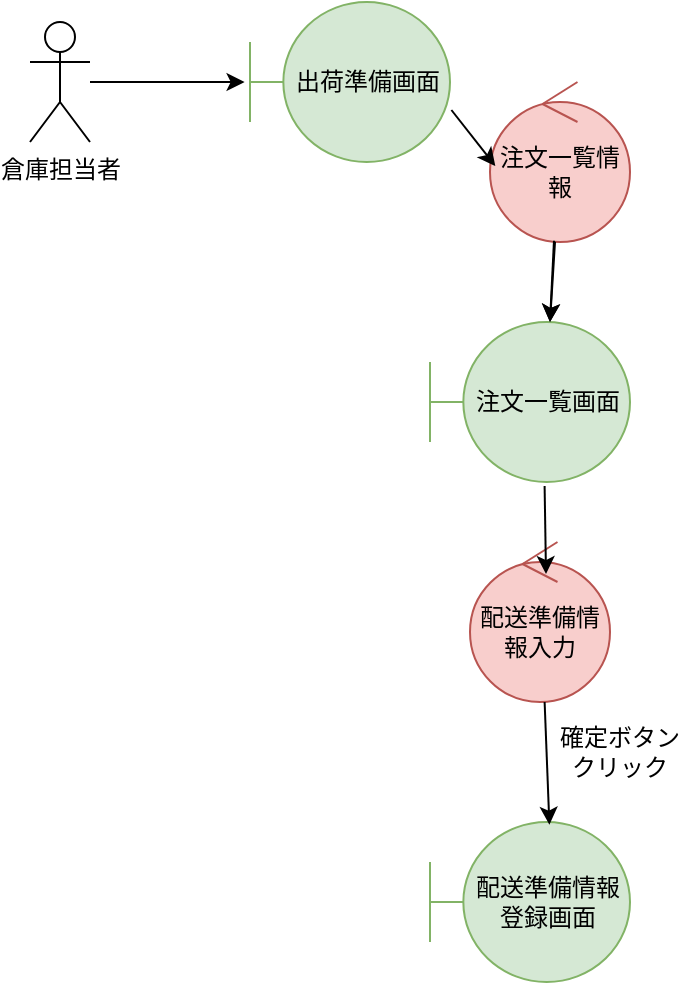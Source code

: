 <mxfile>
    <diagram id="DKkoWjjRcpr0KAb5Xml6" name="ページ1">
        <mxGraphModel dx="176" dy="419" grid="1" gridSize="10" guides="1" tooltips="1" connect="1" arrows="1" fold="1" page="1" pageScale="1" pageWidth="1600" pageHeight="1200" math="0" shadow="0">
            <root>
                <mxCell id="0"/>
                <mxCell id="1" parent="0"/>
                <mxCell id="4" value="" style="edgeStyle=none;html=1;entryX=-0.027;entryY=0.5;entryDx=0;entryDy=0;entryPerimeter=0;" edge="1" parent="1" source="2" target="6">
                    <mxGeometry relative="1" as="geometry">
                        <mxPoint x="120" y="80" as="targetPoint"/>
                    </mxGeometry>
                </mxCell>
                <mxCell id="2" value="倉庫担当者" style="shape=umlActor;verticalLabelPosition=bottom;verticalAlign=top;html=1;outlineConnect=0;" vertex="1" parent="1">
                    <mxGeometry x="20" y="50" width="30" height="60" as="geometry"/>
                </mxCell>
                <mxCell id="6" value="出荷準備画面" style="shape=umlBoundary;whiteSpace=wrap;html=1;fillColor=#d5e8d4;strokeColor=#82b366;" vertex="1" parent="1">
                    <mxGeometry x="130" y="40" width="100" height="80" as="geometry"/>
                </mxCell>
                <mxCell id="7" value="注文一覧情報" style="ellipse;shape=umlControl;whiteSpace=wrap;html=1;fillColor=#f8cecc;strokeColor=#b85450;" vertex="1" parent="1">
                    <mxGeometry x="250" y="80" width="70" height="80" as="geometry"/>
                </mxCell>
                <mxCell id="8" value="" style="endArrow=classic;html=1;entryX=0.038;entryY=0.525;entryDx=0;entryDy=0;entryPerimeter=0;exitX=1.007;exitY=0.675;exitDx=0;exitDy=0;exitPerimeter=0;" edge="1" parent="1" source="6" target="7">
                    <mxGeometry width="50" height="50" relative="1" as="geometry">
                        <mxPoint x="570" y="240" as="sourcePoint"/>
                        <mxPoint x="620" y="190" as="targetPoint"/>
                    </mxGeometry>
                </mxCell>
                <mxCell id="9" value="注文一覧画面" style="shape=umlBoundary;whiteSpace=wrap;html=1;fillColor=#d5e8d4;strokeColor=#82b366;" vertex="1" parent="1">
                    <mxGeometry x="220" y="200" width="100" height="80" as="geometry"/>
                </mxCell>
                <mxCell id="10" value="" style="endArrow=classic;html=1;entryX=0.6;entryY=0;entryDx=0;entryDy=0;entryPerimeter=0;exitX=0.457;exitY=0.992;exitDx=0;exitDy=0;exitPerimeter=0;" edge="1" parent="1" source="7" target="9">
                    <mxGeometry width="50" height="50" relative="1" as="geometry">
                        <mxPoint x="210" y="240" as="sourcePoint"/>
                        <mxPoint x="260" y="190" as="targetPoint"/>
                    </mxGeometry>
                </mxCell>
                <mxCell id="11" value="配送準備情報入力" style="ellipse;shape=umlControl;whiteSpace=wrap;html=1;fillColor=#f8cecc;strokeColor=#b85450;" vertex="1" parent="1">
                    <mxGeometry x="240" y="310" width="70" height="80" as="geometry"/>
                </mxCell>
                <mxCell id="13" value="" style="endArrow=classic;html=1;entryX=0.543;entryY=0.2;entryDx=0;entryDy=0;entryPerimeter=0;exitX=0.573;exitY=1.025;exitDx=0;exitDy=0;exitPerimeter=0;" edge="1" parent="1" source="9" target="11">
                    <mxGeometry width="50" height="50" relative="1" as="geometry">
                        <mxPoint x="292" y="169" as="sourcePoint"/>
                        <mxPoint x="290" y="210" as="targetPoint"/>
                    </mxGeometry>
                </mxCell>
                <mxCell id="14" style="edgeStyle=none;html=1;entryX=0.6;entryY=0;entryDx=0;entryDy=0;entryPerimeter=0;" edge="1" parent="1" source="7" target="9">
                    <mxGeometry relative="1" as="geometry"/>
                </mxCell>
                <mxCell id="17" value="配送準備情報登録画面" style="shape=umlBoundary;whiteSpace=wrap;html=1;fillColor=#d5e8d4;strokeColor=#82b366;" vertex="1" parent="1">
                    <mxGeometry x="220" y="450" width="100" height="80" as="geometry"/>
                </mxCell>
                <mxCell id="18" value="" style="endArrow=classic;html=1;entryX=0.597;entryY=0.017;entryDx=0;entryDy=0;entryPerimeter=0;exitX=0.533;exitY=1;exitDx=0;exitDy=0;exitPerimeter=0;" edge="1" parent="1" source="11" target="17">
                    <mxGeometry width="50" height="50" relative="1" as="geometry">
                        <mxPoint x="250" y="440" as="sourcePoint"/>
                        <mxPoint x="300" y="390" as="targetPoint"/>
                    </mxGeometry>
                </mxCell>
                <mxCell id="19" value="確定ボタン&lt;div&gt;クリック&lt;/div&gt;" style="text;html=1;align=center;verticalAlign=middle;whiteSpace=wrap;rounded=0;" vertex="1" parent="1">
                    <mxGeometry x="280" y="400" width="70" height="30" as="geometry"/>
                </mxCell>
            </root>
        </mxGraphModel>
    </diagram>
</mxfile>